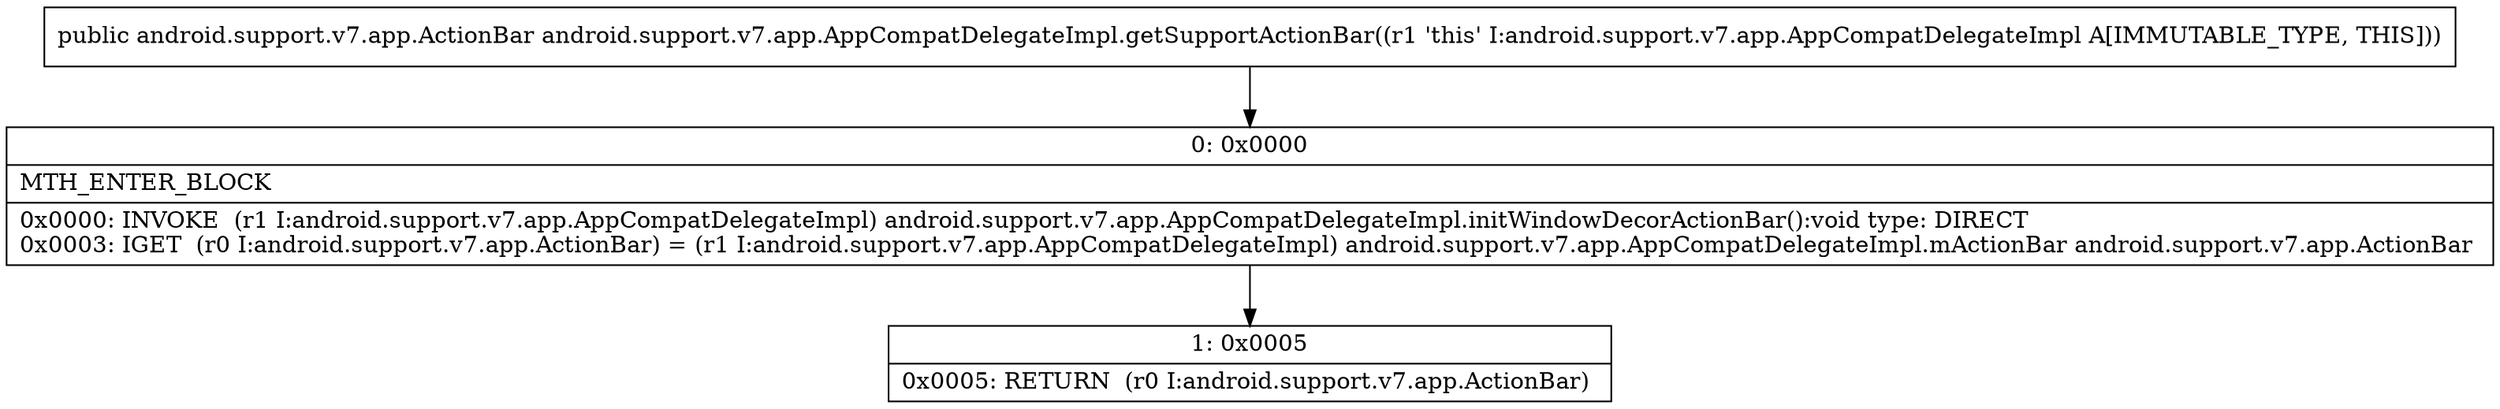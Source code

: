 digraph "CFG forandroid.support.v7.app.AppCompatDelegateImpl.getSupportActionBar()Landroid\/support\/v7\/app\/ActionBar;" {
Node_0 [shape=record,label="{0\:\ 0x0000|MTH_ENTER_BLOCK\l|0x0000: INVOKE  (r1 I:android.support.v7.app.AppCompatDelegateImpl) android.support.v7.app.AppCompatDelegateImpl.initWindowDecorActionBar():void type: DIRECT \l0x0003: IGET  (r0 I:android.support.v7.app.ActionBar) = (r1 I:android.support.v7.app.AppCompatDelegateImpl) android.support.v7.app.AppCompatDelegateImpl.mActionBar android.support.v7.app.ActionBar \l}"];
Node_1 [shape=record,label="{1\:\ 0x0005|0x0005: RETURN  (r0 I:android.support.v7.app.ActionBar) \l}"];
MethodNode[shape=record,label="{public android.support.v7.app.ActionBar android.support.v7.app.AppCompatDelegateImpl.getSupportActionBar((r1 'this' I:android.support.v7.app.AppCompatDelegateImpl A[IMMUTABLE_TYPE, THIS])) }"];
MethodNode -> Node_0;
Node_0 -> Node_1;
}


